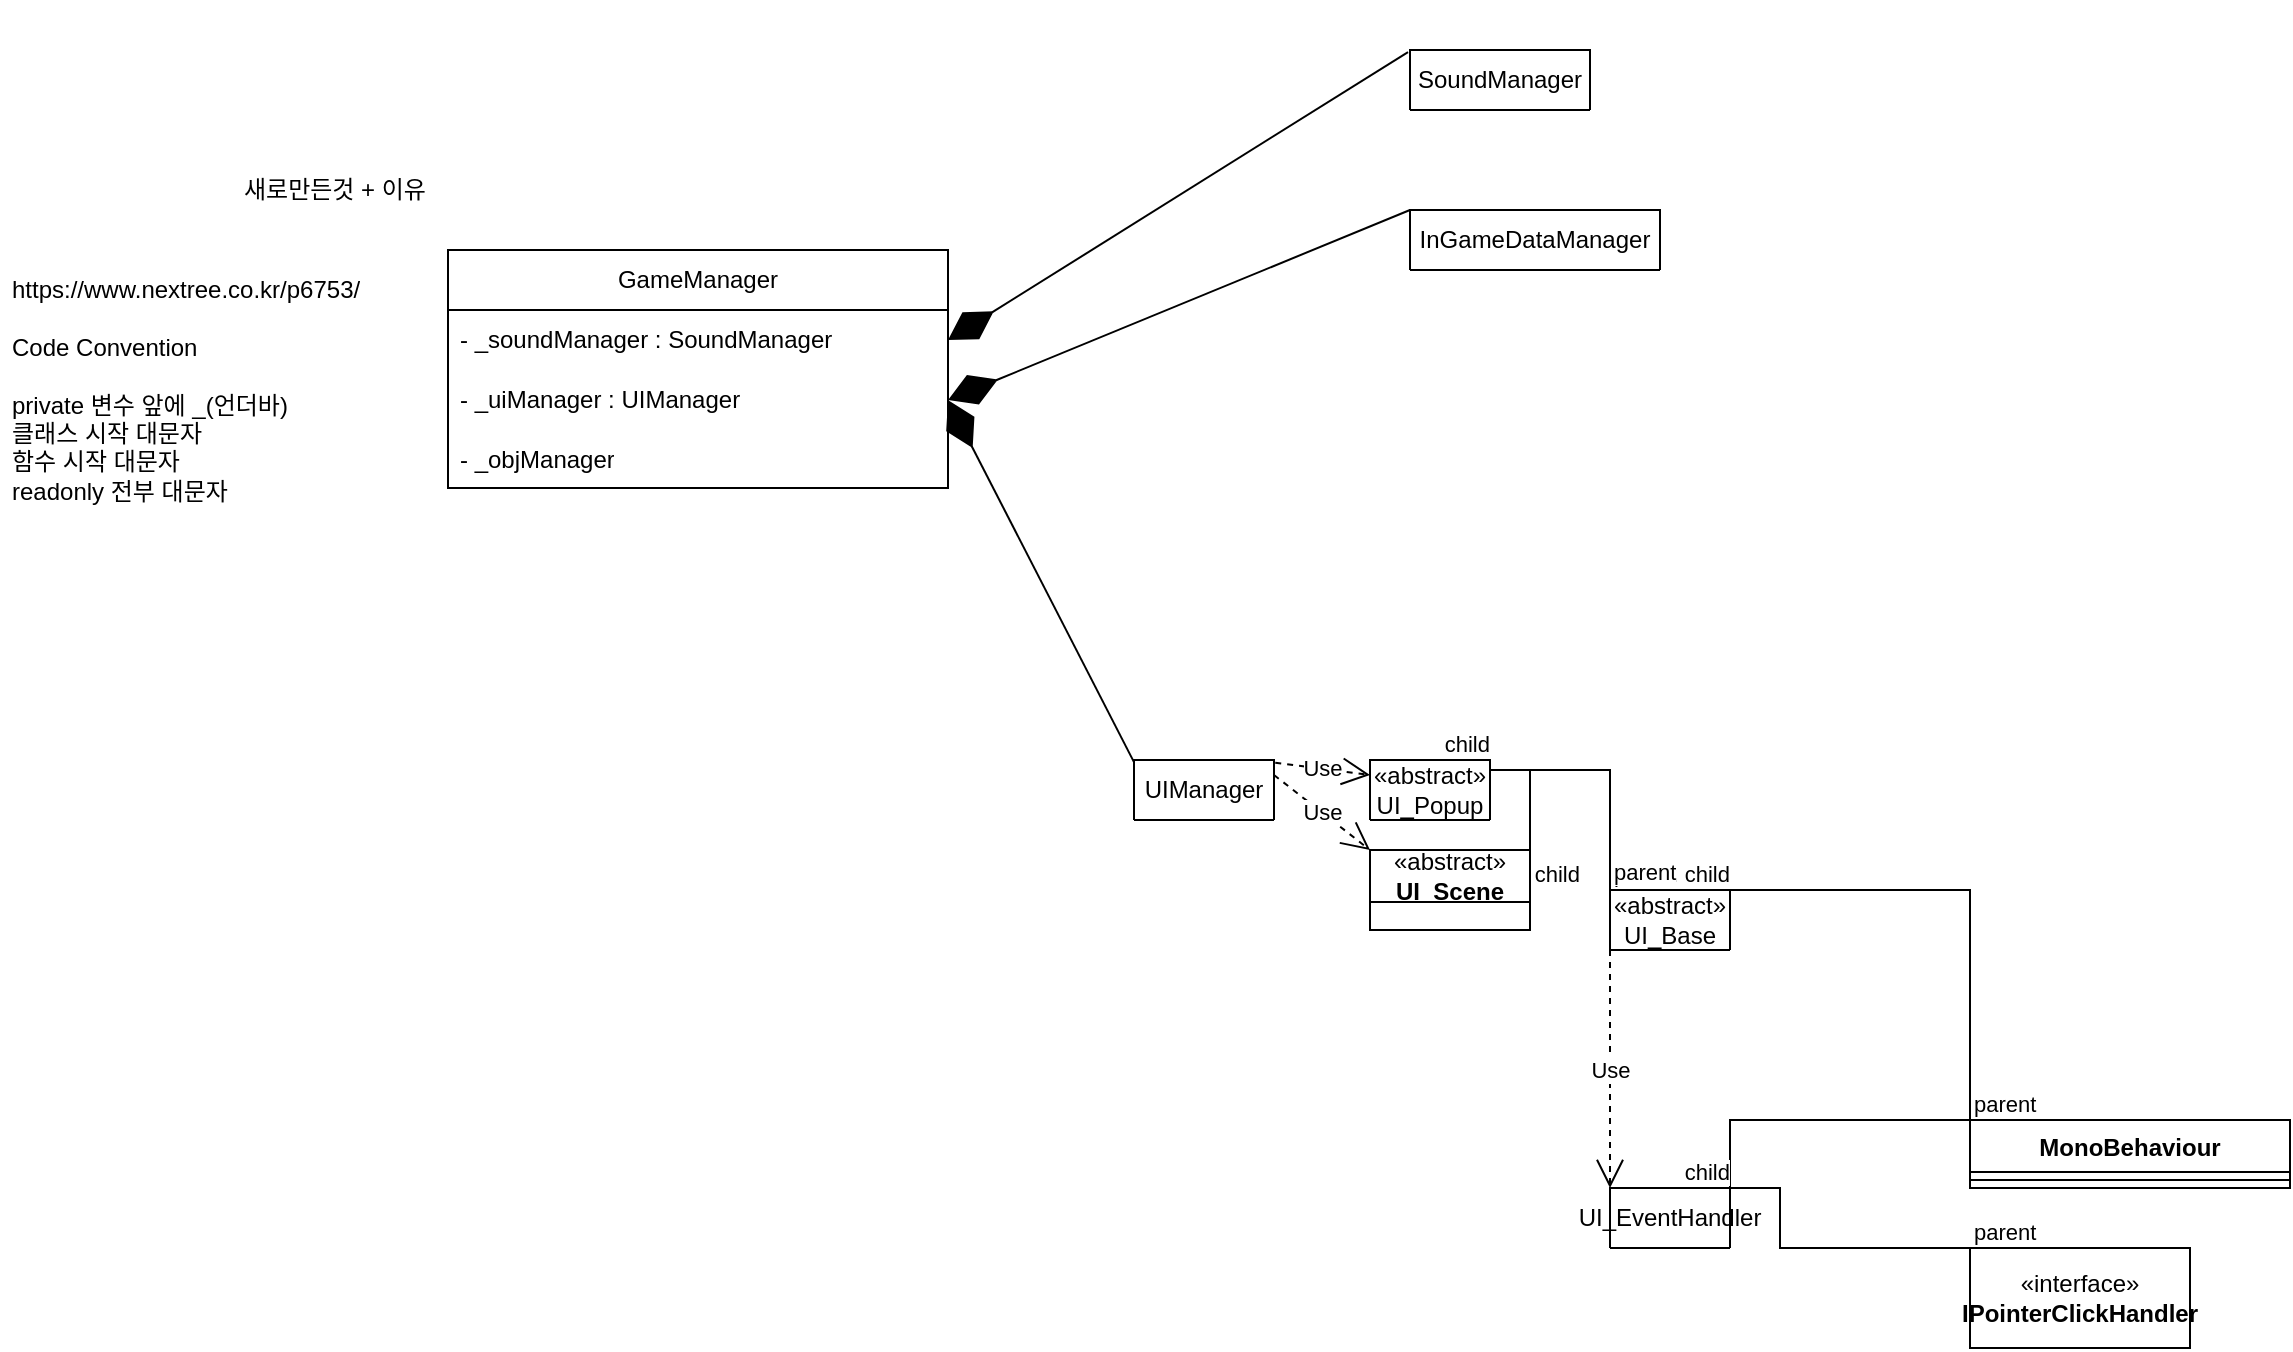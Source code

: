 <mxfile version="21.2.3" type="github">
  <diagram id="C5RBs43oDa-KdzZeNtuy" name="Page-1">
    <mxGraphModel dx="1674" dy="3094" grid="1" gridSize="10" guides="1" tooltips="1" connect="1" arrows="1" fold="1" page="1" pageScale="1" pageWidth="827" pageHeight="1169" math="0" shadow="0">
      <root>
        <mxCell id="WIyWlLk6GJQsqaUBKTNV-0" />
        <mxCell id="WIyWlLk6GJQsqaUBKTNV-1" parent="WIyWlLk6GJQsqaUBKTNV-0" />
        <mxCell id="FvZd1J4cDIK0EpSucuUi-3" value="GameManager" style="swimlane;fontStyle=0;childLayout=stackLayout;horizontal=1;startSize=30;horizontalStack=0;resizeParent=1;resizeParentMax=0;resizeLast=0;collapsible=1;marginBottom=0;whiteSpace=wrap;html=1;fontSize=12;" vertex="1" parent="WIyWlLk6GJQsqaUBKTNV-1">
          <mxGeometry x="414" y="-1910" width="250" height="119" as="geometry">
            <mxRectangle x="535" y="-1755" width="90" height="30" as="alternateBounds" />
          </mxGeometry>
        </mxCell>
        <mxCell id="FvZd1J4cDIK0EpSucuUi-4" value="- _soundManager :&amp;nbsp;SoundManager" style="text;strokeColor=none;fillColor=none;align=left;verticalAlign=middle;spacingLeft=4;spacingRight=4;overflow=hidden;points=[[0,0.5],[1,0.5]];portConstraint=eastwest;rotatable=0;whiteSpace=wrap;html=1;" vertex="1" parent="FvZd1J4cDIK0EpSucuUi-3">
          <mxGeometry y="30" width="250" height="30" as="geometry" />
        </mxCell>
        <mxCell id="FvZd1J4cDIK0EpSucuUi-9" value="- _uiManager :&amp;nbsp;UIManager" style="text;strokeColor=none;fillColor=none;align=left;verticalAlign=middle;spacingLeft=4;spacingRight=4;overflow=hidden;points=[[0,0.5],[1,0.5]];portConstraint=eastwest;rotatable=0;whiteSpace=wrap;html=1;" vertex="1" parent="FvZd1J4cDIK0EpSucuUi-3">
          <mxGeometry y="60" width="250" height="30" as="geometry" />
        </mxCell>
        <mxCell id="FvZd1J4cDIK0EpSucuUi-10" value="- _objManager" style="text;strokeColor=none;fillColor=none;align=left;verticalAlign=middle;spacingLeft=4;spacingRight=4;overflow=hidden;points=[[0,0.5],[1,0.5]];portConstraint=eastwest;rotatable=0;whiteSpace=wrap;html=1;" vertex="1" parent="FvZd1J4cDIK0EpSucuUi-3">
          <mxGeometry y="90" width="250" height="29" as="geometry" />
        </mxCell>
        <mxCell id="FvZd1J4cDIK0EpSucuUi-11" value="SoundManager" style="swimlane;fontStyle=0;childLayout=stackLayout;horizontal=1;startSize=30;horizontalStack=0;resizeParent=1;resizeParentMax=0;resizeLast=0;collapsible=1;marginBottom=0;whiteSpace=wrap;html=1;fontSize=12;" vertex="1" collapsed="1" parent="WIyWlLk6GJQsqaUBKTNV-1">
          <mxGeometry x="895" y="-2010" width="90" height="30" as="geometry">
            <mxRectangle x="-145" y="-1885" width="330" height="250" as="alternateBounds" />
          </mxGeometry>
        </mxCell>
        <mxCell id="FvZd1J4cDIK0EpSucuUi-12" value="- AudioSource[] _audioSources&amp;nbsp;" style="text;strokeColor=none;fillColor=none;align=left;verticalAlign=middle;spacingLeft=4;spacingRight=4;overflow=hidden;points=[[0,0.5],[1,0.5]];portConstraint=eastwest;rotatable=0;whiteSpace=wrap;html=1;" vertex="1" parent="FvZd1J4cDIK0EpSucuUi-11">
          <mxGeometry y="30" width="330" height="30" as="geometry" />
        </mxCell>
        <mxCell id="FvZd1J4cDIK0EpSucuUi-13" value="- Dictionary&amp;lt;string, AudioClip&amp;gt; _audioClips&amp;nbsp;" style="text;strokeColor=none;fillColor=none;align=left;verticalAlign=middle;spacingLeft=4;spacingRight=4;overflow=hidden;points=[[0,0.5],[1,0.5]];portConstraint=eastwest;rotatable=0;whiteSpace=wrap;html=1;" vertex="1" parent="FvZd1J4cDIK0EpSucuUi-11">
          <mxGeometry y="60" width="330" height="30" as="geometry" />
        </mxCell>
        <mxCell id="FvZd1J4cDIK0EpSucuUi-14" value="+ Init() : void" style="text;strokeColor=none;fillColor=none;align=left;verticalAlign=middle;spacingLeft=4;spacingRight=4;overflow=hidden;points=[[0,0.5],[1,0.5]];portConstraint=eastwest;rotatable=0;whiteSpace=wrap;html=1;" vertex="1" parent="FvZd1J4cDIK0EpSucuUi-11">
          <mxGeometry y="90" width="330" height="40" as="geometry" />
        </mxCell>
        <mxCell id="FvZd1J4cDIK0EpSucuUi-15" value="" style="endArrow=none;html=1;rounded=0;exitX=0.009;exitY=-0.01;exitDx=0;exitDy=0;exitPerimeter=0;entryX=0.991;entryY=0.015;entryDx=0;entryDy=0;entryPerimeter=0;" edge="1" parent="FvZd1J4cDIK0EpSucuUi-11" source="FvZd1J4cDIK0EpSucuUi-14" target="FvZd1J4cDIK0EpSucuUi-14">
          <mxGeometry width="50" height="50" relative="1" as="geometry">
            <mxPoint x="110" y="60" as="sourcePoint" />
            <mxPoint x="226" y="120" as="targetPoint" />
            <Array as="points" />
          </mxGeometry>
        </mxCell>
        <mxCell id="FvZd1J4cDIK0EpSucuUi-16" value="+ Play(string, Define.Sound , float) :void&amp;nbsp;" style="text;strokeColor=none;fillColor=none;align=left;verticalAlign=middle;spacingLeft=4;spacingRight=4;overflow=hidden;points=[[0,0.5],[1,0.5]];portConstraint=eastwest;rotatable=0;whiteSpace=wrap;html=1;" vertex="1" parent="FvZd1J4cDIK0EpSucuUi-11">
          <mxGeometry y="130" width="330" height="40" as="geometry" />
        </mxCell>
        <mxCell id="FvZd1J4cDIK0EpSucuUi-17" value="+ Play(AudioClip, Define.Sound type, float) : void&amp;nbsp;" style="text;strokeColor=none;fillColor=none;align=left;verticalAlign=middle;spacingLeft=4;spacingRight=4;overflow=hidden;points=[[0,0.5],[1,0.5]];portConstraint=eastwest;rotatable=0;whiteSpace=wrap;html=1;" vertex="1" parent="FvZd1J4cDIK0EpSucuUi-11">
          <mxGeometry y="170" width="330" height="40" as="geometry" />
        </mxCell>
        <mxCell id="FvZd1J4cDIK0EpSucuUi-18" value="- GetOrAddAudioClip(string, Define.Sound) : AudioClip&amp;nbsp;" style="text;strokeColor=none;fillColor=none;align=left;verticalAlign=middle;spacingLeft=4;spacingRight=4;overflow=hidden;points=[[0,0.5],[1,0.5]];portConstraint=eastwest;rotatable=0;whiteSpace=wrap;html=1;" vertex="1" parent="FvZd1J4cDIK0EpSucuUi-11">
          <mxGeometry y="210" width="330" height="40" as="geometry" />
        </mxCell>
        <mxCell id="FvZd1J4cDIK0EpSucuUi-19" value="InGameDataManager" style="swimlane;fontStyle=0;childLayout=stackLayout;horizontal=1;startSize=30;horizontalStack=0;resizeParent=1;resizeParentMax=0;resizeLast=0;collapsible=1;marginBottom=0;whiteSpace=wrap;html=1;fontSize=12;" vertex="1" collapsed="1" parent="WIyWlLk6GJQsqaUBKTNV-1">
          <mxGeometry x="895" y="-1930" width="125" height="30" as="geometry">
            <mxRectangle x="-145" y="-1915" width="370" height="350" as="alternateBounds" />
          </mxGeometry>
        </mxCell>
        <mxCell id="FvZd1J4cDIK0EpSucuUi-20" value="&lt;div&gt;- _money : int&lt;/div&gt;" style="text;strokeColor=none;fillColor=none;align=left;verticalAlign=middle;spacingLeft=4;spacingRight=4;overflow=hidden;points=[[0,0.5],[1,0.5]];portConstraint=eastwest;rotatable=0;whiteSpace=wrap;html=1;" vertex="1" parent="FvZd1J4cDIK0EpSucuUi-19">
          <mxGeometry y="30" width="370" height="20" as="geometry" />
        </mxCell>
        <mxCell id="FvZd1J4cDIK0EpSucuUi-21" value="&lt;div&gt;- _score : int&lt;/div&gt;" style="text;strokeColor=none;fillColor=none;align=left;verticalAlign=middle;spacingLeft=4;spacingRight=4;overflow=hidden;points=[[0,0.5],[1,0.5]];portConstraint=eastwest;rotatable=0;whiteSpace=wrap;html=1;" vertex="1" parent="FvZd1J4cDIK0EpSucuUi-19">
          <mxGeometry y="50" width="370" height="20" as="geometry" />
        </mxCell>
        <mxCell id="FvZd1J4cDIK0EpSucuUi-22" value="&lt;div&gt;- _itemDatas : ItemDataHandler&lt;/div&gt;" style="text;strokeColor=none;fillColor=none;align=left;verticalAlign=middle;spacingLeft=4;spacingRight=4;overflow=hidden;points=[[0,0.5],[1,0.5]];portConstraint=eastwest;rotatable=0;whiteSpace=wrap;html=1;" vertex="1" parent="FvZd1J4cDIK0EpSucuUi-19">
          <mxGeometry y="70" width="370" height="20" as="geometry" />
        </mxCell>
        <mxCell id="FvZd1J4cDIK0EpSucuUi-23" value="&lt;div&gt;- _myInventory : List&amp;lt;ItemData&amp;gt;&lt;/div&gt;" style="text;strokeColor=none;fillColor=none;align=left;verticalAlign=middle;spacingLeft=4;spacingRight=4;overflow=hidden;points=[[0,0.5],[1,0.5]];portConstraint=eastwest;rotatable=0;whiteSpace=wrap;html=1;" vertex="1" parent="FvZd1J4cDIK0EpSucuUi-19">
          <mxGeometry y="90" width="370" height="20" as="geometry" />
        </mxCell>
        <mxCell id="FvZd1J4cDIK0EpSucuUi-24" value="&lt;div&gt;+ Cooldown : CooldownController&lt;/div&gt;" style="text;strokeColor=none;fillColor=none;align=left;verticalAlign=middle;spacingLeft=4;spacingRight=4;overflow=hidden;points=[[0,0.5],[1,0.5]];portConstraint=eastwest;rotatable=0;whiteSpace=wrap;html=1;" vertex="1" parent="FvZd1J4cDIK0EpSucuUi-19">
          <mxGeometry y="110" width="370" height="20" as="geometry" />
        </mxCell>
        <mxCell id="FvZd1J4cDIK0EpSucuUi-25" value="&lt;div&gt;+ PlayerStats : PlayerStatHandler&lt;/div&gt;" style="text;strokeColor=none;fillColor=none;align=left;verticalAlign=middle;spacingLeft=4;spacingRight=4;overflow=hidden;points=[[0,0.5],[1,0.5]];portConstraint=eastwest;rotatable=0;whiteSpace=wrap;html=1;" vertex="1" parent="FvZd1J4cDIK0EpSucuUi-19">
          <mxGeometry y="130" width="370" height="20" as="geometry" />
        </mxCell>
        <mxCell id="FvZd1J4cDIK0EpSucuUi-26" value="- _playerControllers : List&amp;lt;PlayerController&amp;gt;" style="text;strokeColor=none;fillColor=none;align=left;verticalAlign=middle;spacingLeft=4;spacingRight=4;overflow=hidden;points=[[0,0.5],[1,0.5]];portConstraint=eastwest;rotatable=0;whiteSpace=wrap;html=1;" vertex="1" parent="FvZd1J4cDIK0EpSucuUi-19">
          <mxGeometry y="150" width="370" height="20" as="geometry" />
        </mxCell>
        <mxCell id="FvZd1J4cDIK0EpSucuUi-27" value="&lt;div&gt;+ MyPlayer : PlayerController&lt;/div&gt;" style="text;strokeColor=none;fillColor=none;align=left;verticalAlign=middle;spacingLeft=4;spacingRight=4;overflow=hidden;points=[[0,0.5],[1,0.5]];portConstraint=eastwest;rotatable=0;whiteSpace=wrap;html=1;" vertex="1" parent="FvZd1J4cDIK0EpSucuUi-19">
          <mxGeometry y="170" width="370" height="20" as="geometry" />
        </mxCell>
        <mxCell id="FvZd1J4cDIK0EpSucuUi-28" value="&lt;div&gt;+ Buff : BuffControlller&lt;/div&gt;" style="text;strokeColor=none;fillColor=none;align=left;verticalAlign=middle;spacingLeft=4;spacingRight=4;overflow=hidden;points=[[0,0.5],[1,0.5]];portConstraint=eastwest;rotatable=0;whiteSpace=wrap;html=1;" vertex="1" parent="FvZd1J4cDIK0EpSucuUi-19">
          <mxGeometry y="190" width="370" height="20" as="geometry" />
        </mxCell>
        <mxCell id="FvZd1J4cDIK0EpSucuUi-29" value="&lt;div&gt;+ MonsterStats : MonsterStatHandler&lt;/div&gt;" style="text;strokeColor=none;fillColor=none;align=left;verticalAlign=middle;spacingLeft=4;spacingRight=4;overflow=hidden;points=[[0,0.5],[1,0.5]];portConstraint=eastwest;rotatable=0;whiteSpace=wrap;html=1;" vertex="1" parent="FvZd1J4cDIK0EpSucuUi-19">
          <mxGeometry y="210" width="370" height="20" as="geometry" />
        </mxCell>
        <mxCell id="FvZd1J4cDIK0EpSucuUi-30" value="&lt;div&gt;+ MonsterSpawn : MonsterSpawn&lt;/div&gt;" style="text;strokeColor=none;fillColor=none;align=left;verticalAlign=middle;spacingLeft=4;spacingRight=4;overflow=hidden;points=[[0,0.5],[1,0.5]];portConstraint=eastwest;rotatable=0;whiteSpace=wrap;html=1;" vertex="1" parent="FvZd1J4cDIK0EpSucuUi-19">
          <mxGeometry y="230" width="370" height="20" as="geometry" />
        </mxCell>
        <mxCell id="FvZd1J4cDIK0EpSucuUi-31" value="&lt;div&gt;+ Tower : TowerController&lt;/div&gt;" style="text;strokeColor=none;fillColor=none;align=left;verticalAlign=middle;spacingLeft=4;spacingRight=4;overflow=hidden;points=[[0,0.5],[1,0.5]];portConstraint=eastwest;rotatable=0;whiteSpace=wrap;html=1;" vertex="1" parent="FvZd1J4cDIK0EpSucuUi-19">
          <mxGeometry y="250" width="370" height="20" as="geometry" />
        </mxCell>
        <mxCell id="FvZd1J4cDIK0EpSucuUi-32" value="&lt;div&gt;- _state : Define.State&lt;/div&gt;" style="text;strokeColor=none;fillColor=none;align=left;verticalAlign=middle;spacingLeft=4;spacingRight=4;overflow=hidden;points=[[0,0.5],[1,0.5]];portConstraint=eastwest;rotatable=0;whiteSpace=wrap;html=1;" vertex="1" parent="FvZd1J4cDIK0EpSucuUi-19">
          <mxGeometry y="270" width="370" height="20" as="geometry" />
        </mxCell>
        <mxCell id="FvZd1J4cDIK0EpSucuUi-33" value="&lt;div&gt;+ init : void&lt;/div&gt;" style="text;strokeColor=none;fillColor=none;align=left;verticalAlign=middle;spacingLeft=4;spacingRight=4;overflow=hidden;points=[[0,0.5],[1,0.5]];portConstraint=eastwest;rotatable=0;whiteSpace=wrap;html=1;" vertex="1" parent="FvZd1J4cDIK0EpSucuUi-19">
          <mxGeometry y="290" width="370" height="20" as="geometry" />
        </mxCell>
        <mxCell id="FvZd1J4cDIK0EpSucuUi-34" value="" style="endArrow=none;html=1;rounded=0;exitX=-0.003;exitY=0;exitDx=0;exitDy=0;exitPerimeter=0;entryX=1.003;entryY=0;entryDx=0;entryDy=0;entryPerimeter=0;" edge="1" parent="FvZd1J4cDIK0EpSucuUi-19" source="FvZd1J4cDIK0EpSucuUi-33" target="FvZd1J4cDIK0EpSucuUi-33">
          <mxGeometry width="50" height="50" relative="1" as="geometry">
            <mxPoint x="-8.527e-14" y="230" as="sourcePoint" />
            <mxPoint x="363.34" y="231" as="targetPoint" />
            <Array as="points" />
          </mxGeometry>
        </mxCell>
        <mxCell id="FvZd1J4cDIK0EpSucuUi-35" value="Text" style="edgeLabel;html=1;align=center;verticalAlign=middle;resizable=0;points=[];fontSize=11;fontFamily=Helvetica;fontColor=default;" vertex="1" connectable="0" parent="FvZd1J4cDIK0EpSucuUi-34">
          <mxGeometry x="-0.72" y="-5" relative="1" as="geometry">
            <mxPoint as="offset" />
          </mxGeometry>
        </mxCell>
        <mxCell id="FvZd1J4cDIK0EpSucuUi-36" value="&lt;div&gt;+ GameStart : void&lt;/div&gt;" style="text;strokeColor=none;fillColor=none;align=left;verticalAlign=middle;spacingLeft=4;spacingRight=4;overflow=hidden;points=[[0,0.5],[1,0.5]];portConstraint=eastwest;rotatable=0;whiteSpace=wrap;html=1;" vertex="1" parent="FvZd1J4cDIK0EpSucuUi-19">
          <mxGeometry y="310" width="370" height="20" as="geometry" />
        </mxCell>
        <mxCell id="FvZd1J4cDIK0EpSucuUi-37" value="&lt;div&gt;+ Clear : void&lt;/div&gt;" style="text;strokeColor=none;fillColor=none;align=left;verticalAlign=middle;spacingLeft=4;spacingRight=4;overflow=hidden;points=[[0,0.5],[1,0.5]];portConstraint=eastwest;rotatable=0;whiteSpace=wrap;html=1;" vertex="1" parent="FvZd1J4cDIK0EpSucuUi-19">
          <mxGeometry y="330" width="370" height="20" as="geometry" />
        </mxCell>
        <mxCell id="FvZd1J4cDIK0EpSucuUi-38" value="UIManager" style="swimlane;fontStyle=0;childLayout=stackLayout;horizontal=1;startSize=30;horizontalStack=0;resizeParent=1;resizeParentMax=0;resizeLast=0;collapsible=1;marginBottom=0;whiteSpace=wrap;html=1;fontSize=12;" vertex="1" collapsed="1" parent="WIyWlLk6GJQsqaUBKTNV-1">
          <mxGeometry x="757" y="-1655" width="70" height="30" as="geometry">
            <mxRectangle x="310" y="-2268" width="530" height="490" as="alternateBounds" />
          </mxGeometry>
        </mxCell>
        <mxCell id="FvZd1J4cDIK0EpSucuUi-39" value="&lt;div&gt;&lt;/div&gt;- popupStack : Stack&amp;lt;UI_Popup&amp;gt;" style="text;strokeColor=none;fillColor=none;align=left;verticalAlign=middle;spacingLeft=4;spacingRight=4;overflow=hidden;points=[[0,0.5],[1,0.5]];portConstraint=eastwest;rotatable=0;whiteSpace=wrap;html=1;" vertex="1" parent="FvZd1J4cDIK0EpSucuUi-38">
          <mxGeometry y="30" width="530" height="30" as="geometry" />
        </mxCell>
        <mxCell id="FvZd1J4cDIK0EpSucuUi-40" value="-&amp;nbsp;_sceneUI : UI_Scene" style="text;strokeColor=none;fillColor=none;align=left;verticalAlign=middle;spacingLeft=4;spacingRight=4;overflow=hidden;points=[[0,0.5],[1,0.5]];portConstraint=eastwest;rotatable=0;whiteSpace=wrap;html=1;" vertex="1" parent="FvZd1J4cDIK0EpSucuUi-38">
          <mxGeometry y="60" width="530" height="30" as="geometry" />
        </mxCell>
        <mxCell id="FvZd1J4cDIK0EpSucuUi-41" value="" style="endArrow=none;html=1;rounded=0;exitX=0.009;exitY=-0.01;exitDx=0;exitDy=0;exitPerimeter=0;entryX=0.991;entryY=0.015;entryDx=0;entryDy=0;entryPerimeter=0;" edge="1" parent="FvZd1J4cDIK0EpSucuUi-38" source="FvZd1J4cDIK0EpSucuUi-42" target="FvZd1J4cDIK0EpSucuUi-42">
          <mxGeometry width="50" height="50" relative="1" as="geometry">
            <mxPoint x="110" y="60" as="sourcePoint" />
            <mxPoint x="226" y="120" as="targetPoint" />
            <Array as="points" />
          </mxGeometry>
        </mxCell>
        <mxCell id="FvZd1J4cDIK0EpSucuUi-42" value="+ Root() : GameObject&amp;nbsp;" style="text;strokeColor=none;fillColor=none;align=left;verticalAlign=middle;spacingLeft=4;spacingRight=4;overflow=hidden;points=[[0,0.5],[1,0.5]];portConstraint=eastwest;rotatable=0;whiteSpace=wrap;html=1;" vertex="1" parent="FvZd1J4cDIK0EpSucuUi-38">
          <mxGeometry y="90" width="530" height="40" as="geometry" />
        </mxCell>
        <mxCell id="FvZd1J4cDIK0EpSucuUi-43" value="+ SetCanvas(GameObject, bool) : void&amp;nbsp;" style="text;strokeColor=none;fillColor=none;align=left;verticalAlign=middle;spacingLeft=4;spacingRight=4;overflow=hidden;points=[[0,0.5],[1,0.5]];portConstraint=eastwest;rotatable=0;whiteSpace=wrap;html=1;" vertex="1" parent="FvZd1J4cDIK0EpSucuUi-38">
          <mxGeometry y="130" width="530" height="40" as="geometry" />
        </mxCell>
        <mxCell id="FvZd1J4cDIK0EpSucuUi-44" value="&lt;div&gt;+ MakeWorldSpaceUI&amp;lt;T&amp;gt;(Transform, string) : T&lt;/div&gt;&lt;div&gt; &lt;/div&gt;" style="text;strokeColor=none;fillColor=none;align=left;verticalAlign=middle;spacingLeft=4;spacingRight=4;overflow=hidden;points=[[0,0.5],[1,0.5]];portConstraint=eastwest;rotatable=0;whiteSpace=wrap;html=1;" vertex="1" parent="FvZd1J4cDIK0EpSucuUi-38">
          <mxGeometry y="170" width="530" height="40" as="geometry" />
        </mxCell>
        <mxCell id="FvZd1J4cDIK0EpSucuUi-45" value="&lt;div&gt;+ MakeSubItem&amp;lt;T&amp;gt;(Transform, string name) : T&lt;/div&gt;&lt;div&gt; &lt;/div&gt;" style="text;strokeColor=none;fillColor=none;align=left;verticalAlign=middle;spacingLeft=4;spacingRight=4;overflow=hidden;points=[[0,0.5],[1,0.5]];portConstraint=eastwest;rotatable=0;whiteSpace=wrap;html=1;" vertex="1" parent="FvZd1J4cDIK0EpSucuUi-38">
          <mxGeometry y="210" width="530" height="40" as="geometry" />
        </mxCell>
        <mxCell id="FvZd1J4cDIK0EpSucuUi-46" value="&lt;div&gt;+ ShowSceneUI&amp;lt;T&amp;gt;(string) : T&lt;/div&gt;&lt;div&gt; &lt;/div&gt;" style="text;strokeColor=none;fillColor=none;align=left;verticalAlign=middle;spacingLeft=4;spacingRight=4;overflow=hidden;points=[[0,0.5],[1,0.5]];portConstraint=eastwest;rotatable=0;whiteSpace=wrap;html=1;" vertex="1" parent="FvZd1J4cDIK0EpSucuUi-38">
          <mxGeometry y="250" width="530" height="40" as="geometry" />
        </mxCell>
        <mxCell id="FvZd1J4cDIK0EpSucuUi-47" value="&lt;div&gt;+ ShowPopupUI&amp;lt;T&amp;gt;(string) :T&lt;/div&gt;&lt;div&gt; &lt;/div&gt;" style="text;strokeColor=none;fillColor=none;align=left;verticalAlign=middle;spacingLeft=4;spacingRight=4;overflow=hidden;points=[[0,0.5],[1,0.5]];portConstraint=eastwest;rotatable=0;whiteSpace=wrap;html=1;" vertex="1" parent="FvZd1J4cDIK0EpSucuUi-38">
          <mxGeometry y="290" width="530" height="40" as="geometry" />
        </mxCell>
        <mxCell id="FvZd1J4cDIK0EpSucuUi-48" value="&lt;div&gt;+ ClosePopupUI(UI_Popup) : void&lt;/div&gt;&lt;div&gt; &lt;/div&gt;" style="text;strokeColor=none;fillColor=none;align=left;verticalAlign=middle;spacingLeft=4;spacingRight=4;overflow=hidden;points=[[0,0.5],[1,0.5]];portConstraint=eastwest;rotatable=0;whiteSpace=wrap;html=1;" vertex="1" parent="FvZd1J4cDIK0EpSucuUi-38">
          <mxGeometry y="330" width="530" height="40" as="geometry" />
        </mxCell>
        <mxCell id="FvZd1J4cDIK0EpSucuUi-49" value="&lt;div&gt;+ ClosePopupUI() : void&lt;/div&gt;&lt;div&gt; &lt;/div&gt;" style="text;strokeColor=none;fillColor=none;align=left;verticalAlign=middle;spacingLeft=4;spacingRight=4;overflow=hidden;points=[[0,0.5],[1,0.5]];portConstraint=eastwest;rotatable=0;whiteSpace=wrap;html=1;" vertex="1" parent="FvZd1J4cDIK0EpSucuUi-38">
          <mxGeometry y="370" width="530" height="40" as="geometry" />
        </mxCell>
        <mxCell id="FvZd1J4cDIK0EpSucuUi-50" value="&lt;div&gt;+ CloseAllPopupUI() : void&lt;/div&gt;&lt;div&gt; &lt;/div&gt;" style="text;strokeColor=none;fillColor=none;align=left;verticalAlign=middle;spacingLeft=4;spacingRight=4;overflow=hidden;points=[[0,0.5],[1,0.5]];portConstraint=eastwest;rotatable=0;whiteSpace=wrap;html=1;" vertex="1" parent="FvZd1J4cDIK0EpSucuUi-38">
          <mxGeometry y="410" width="530" height="40" as="geometry" />
        </mxCell>
        <mxCell id="FvZd1J4cDIK0EpSucuUi-51" value="&lt;div&gt;+ Clear() :void&lt;/div&gt;&lt;div&gt; &lt;/div&gt;" style="text;strokeColor=none;fillColor=none;align=left;verticalAlign=middle;spacingLeft=4;spacingRight=4;overflow=hidden;points=[[0,0.5],[1,0.5]];portConstraint=eastwest;rotatable=0;whiteSpace=wrap;html=1;" vertex="1" parent="FvZd1J4cDIK0EpSucuUi-38">
          <mxGeometry y="450" width="530" height="40" as="geometry" />
        </mxCell>
        <mxCell id="FvZd1J4cDIK0EpSucuUi-60" value="https://www.nextree.co.kr/p6753/&lt;br&gt;&lt;br&gt;Code Convention&amp;nbsp;&lt;br&gt;&lt;br&gt;private 변수 앞에 _(언더바)&lt;br&gt;클래스 시작 대문자&lt;br&gt;함수 시작 대문자&lt;br&gt;readonly 전부 대문자&amp;nbsp;&lt;br&gt;" style="text;strokeColor=none;fillColor=none;align=left;verticalAlign=middle;spacingLeft=4;spacingRight=4;overflow=hidden;points=[[0,0.5],[1,0.5]];portConstraint=eastwest;rotatable=0;whiteSpace=wrap;html=1;" vertex="1" parent="WIyWlLk6GJQsqaUBKTNV-1">
          <mxGeometry x="190" y="-1900" width="200" height="120" as="geometry" />
        </mxCell>
        <mxCell id="FvZd1J4cDIK0EpSucuUi-61" value="" style="endArrow=diamondThin;endFill=1;endSize=24;html=1;rounded=0;entryX=1;entryY=0.5;entryDx=0;entryDy=0;exitX=-0.011;exitY=0.034;exitDx=0;exitDy=0;exitPerimeter=0;" edge="1" parent="WIyWlLk6GJQsqaUBKTNV-1" source="FvZd1J4cDIK0EpSucuUi-11" target="FvZd1J4cDIK0EpSucuUi-4">
          <mxGeometry width="160" relative="1" as="geometry">
            <mxPoint x="1035" y="-1515" as="sourcePoint" />
            <mxPoint x="1195" y="-1515" as="targetPoint" />
          </mxGeometry>
        </mxCell>
        <mxCell id="FvZd1J4cDIK0EpSucuUi-62" value="" style="endArrow=diamondThin;endFill=1;endSize=24;html=1;rounded=0;entryX=1;entryY=0.5;entryDx=0;entryDy=0;exitX=0;exitY=0;exitDx=0;exitDy=0;" edge="1" parent="WIyWlLk6GJQsqaUBKTNV-1" source="FvZd1J4cDIK0EpSucuUi-19">
          <mxGeometry width="160" relative="1" as="geometry">
            <mxPoint x="1081" y="-1706" as="sourcePoint" />
            <mxPoint x="664" y="-1835" as="targetPoint" />
          </mxGeometry>
        </mxCell>
        <mxCell id="FvZd1J4cDIK0EpSucuUi-63" value="" style="endArrow=diamondThin;endFill=1;endSize=24;html=1;rounded=0;entryX=1;entryY=0.5;entryDx=0;entryDy=0;exitX=-0.001;exitY=0.031;exitDx=0;exitDy=0;exitPerimeter=0;" edge="1" parent="WIyWlLk6GJQsqaUBKTNV-1" source="FvZd1J4cDIK0EpSucuUi-38" target="FvZd1J4cDIK0EpSucuUi-9">
          <mxGeometry width="160" relative="1" as="geometry">
            <mxPoint x="1065" y="-1385" as="sourcePoint" />
            <mxPoint x="965" y="-1530" as="targetPoint" />
          </mxGeometry>
        </mxCell>
        <mxCell id="FvZd1J4cDIK0EpSucuUi-64" value="«abstract»&lt;br&gt;UI_Popup" style="swimlane;fontStyle=0;childLayout=stackLayout;horizontal=1;startSize=30;horizontalStack=0;resizeParent=1;resizeParentMax=0;resizeLast=0;collapsible=1;marginBottom=0;whiteSpace=wrap;html=1;fontSize=12;" vertex="1" collapsed="1" parent="WIyWlLk6GJQsqaUBKTNV-1">
          <mxGeometry x="875" y="-1655" width="60" height="30" as="geometry">
            <mxRectangle x="930" y="-2150" width="530" height="490" as="alternateBounds" />
          </mxGeometry>
        </mxCell>
        <mxCell id="FvZd1J4cDIK0EpSucuUi-65" value="&lt;div&gt;&lt;/div&gt;- popupStack : Stack&amp;lt;UI_Popup&amp;gt;" style="text;strokeColor=none;fillColor=none;align=left;verticalAlign=middle;spacingLeft=4;spacingRight=4;overflow=hidden;points=[[0,0.5],[1,0.5]];portConstraint=eastwest;rotatable=0;whiteSpace=wrap;html=1;" vertex="1" parent="FvZd1J4cDIK0EpSucuUi-64">
          <mxGeometry y="30" width="530" height="30" as="geometry" />
        </mxCell>
        <mxCell id="FvZd1J4cDIK0EpSucuUi-66" value="-&amp;nbsp;_sceneUI : UI_Scene" style="text;strokeColor=none;fillColor=none;align=left;verticalAlign=middle;spacingLeft=4;spacingRight=4;overflow=hidden;points=[[0,0.5],[1,0.5]];portConstraint=eastwest;rotatable=0;whiteSpace=wrap;html=1;" vertex="1" parent="FvZd1J4cDIK0EpSucuUi-64">
          <mxGeometry y="60" width="530" height="30" as="geometry" />
        </mxCell>
        <mxCell id="FvZd1J4cDIK0EpSucuUi-67" value="" style="endArrow=none;html=1;rounded=0;exitX=0.009;exitY=-0.01;exitDx=0;exitDy=0;exitPerimeter=0;entryX=0.991;entryY=0.015;entryDx=0;entryDy=0;entryPerimeter=0;" edge="1" parent="FvZd1J4cDIK0EpSucuUi-64" source="FvZd1J4cDIK0EpSucuUi-68" target="FvZd1J4cDIK0EpSucuUi-68">
          <mxGeometry width="50" height="50" relative="1" as="geometry">
            <mxPoint x="110" y="60" as="sourcePoint" />
            <mxPoint x="226" y="120" as="targetPoint" />
            <Array as="points" />
          </mxGeometry>
        </mxCell>
        <mxCell id="FvZd1J4cDIK0EpSucuUi-68" value="+ Root() : GameObject&amp;nbsp;" style="text;strokeColor=none;fillColor=none;align=left;verticalAlign=middle;spacingLeft=4;spacingRight=4;overflow=hidden;points=[[0,0.5],[1,0.5]];portConstraint=eastwest;rotatable=0;whiteSpace=wrap;html=1;" vertex="1" parent="FvZd1J4cDIK0EpSucuUi-64">
          <mxGeometry y="90" width="530" height="40" as="geometry" />
        </mxCell>
        <mxCell id="FvZd1J4cDIK0EpSucuUi-69" value="+ SetCanvas(GameObject, bool) : void&amp;nbsp;" style="text;strokeColor=none;fillColor=none;align=left;verticalAlign=middle;spacingLeft=4;spacingRight=4;overflow=hidden;points=[[0,0.5],[1,0.5]];portConstraint=eastwest;rotatable=0;whiteSpace=wrap;html=1;" vertex="1" parent="FvZd1J4cDIK0EpSucuUi-64">
          <mxGeometry y="130" width="530" height="40" as="geometry" />
        </mxCell>
        <mxCell id="FvZd1J4cDIK0EpSucuUi-70" value="&lt;div&gt;+ MakeWorldSpaceUI&amp;lt;T&amp;gt;(Transform, string) : T&lt;/div&gt;&lt;div&gt; &lt;/div&gt;" style="text;strokeColor=none;fillColor=none;align=left;verticalAlign=middle;spacingLeft=4;spacingRight=4;overflow=hidden;points=[[0,0.5],[1,0.5]];portConstraint=eastwest;rotatable=0;whiteSpace=wrap;html=1;" vertex="1" parent="FvZd1J4cDIK0EpSucuUi-64">
          <mxGeometry y="170" width="530" height="40" as="geometry" />
        </mxCell>
        <mxCell id="FvZd1J4cDIK0EpSucuUi-71" value="&lt;div&gt;+ MakeSubItem&amp;lt;T&amp;gt;(Transform, string name) : T&lt;/div&gt;&lt;div&gt; &lt;/div&gt;" style="text;strokeColor=none;fillColor=none;align=left;verticalAlign=middle;spacingLeft=4;spacingRight=4;overflow=hidden;points=[[0,0.5],[1,0.5]];portConstraint=eastwest;rotatable=0;whiteSpace=wrap;html=1;" vertex="1" parent="FvZd1J4cDIK0EpSucuUi-64">
          <mxGeometry y="210" width="530" height="40" as="geometry" />
        </mxCell>
        <mxCell id="FvZd1J4cDIK0EpSucuUi-72" value="&lt;div&gt;+ ShowSceneUI&amp;lt;T&amp;gt;(string) : T&lt;/div&gt;&lt;div&gt; &lt;/div&gt;" style="text;strokeColor=none;fillColor=none;align=left;verticalAlign=middle;spacingLeft=4;spacingRight=4;overflow=hidden;points=[[0,0.5],[1,0.5]];portConstraint=eastwest;rotatable=0;whiteSpace=wrap;html=1;" vertex="1" parent="FvZd1J4cDIK0EpSucuUi-64">
          <mxGeometry y="250" width="530" height="40" as="geometry" />
        </mxCell>
        <mxCell id="FvZd1J4cDIK0EpSucuUi-73" value="&lt;div&gt;+ ShowPopupUI&amp;lt;T&amp;gt;(string) :T&lt;/div&gt;&lt;div&gt; &lt;/div&gt;" style="text;strokeColor=none;fillColor=none;align=left;verticalAlign=middle;spacingLeft=4;spacingRight=4;overflow=hidden;points=[[0,0.5],[1,0.5]];portConstraint=eastwest;rotatable=0;whiteSpace=wrap;html=1;" vertex="1" parent="FvZd1J4cDIK0EpSucuUi-64">
          <mxGeometry y="290" width="530" height="40" as="geometry" />
        </mxCell>
        <mxCell id="FvZd1J4cDIK0EpSucuUi-74" value="&lt;div&gt;+ ClosePopupUI(UI_Popup) : void&lt;/div&gt;&lt;div&gt; &lt;/div&gt;" style="text;strokeColor=none;fillColor=none;align=left;verticalAlign=middle;spacingLeft=4;spacingRight=4;overflow=hidden;points=[[0,0.5],[1,0.5]];portConstraint=eastwest;rotatable=0;whiteSpace=wrap;html=1;" vertex="1" parent="FvZd1J4cDIK0EpSucuUi-64">
          <mxGeometry y="330" width="530" height="40" as="geometry" />
        </mxCell>
        <mxCell id="FvZd1J4cDIK0EpSucuUi-75" value="&lt;div&gt;+ ClosePopupUI() : void&lt;/div&gt;&lt;div&gt; &lt;/div&gt;" style="text;strokeColor=none;fillColor=none;align=left;verticalAlign=middle;spacingLeft=4;spacingRight=4;overflow=hidden;points=[[0,0.5],[1,0.5]];portConstraint=eastwest;rotatable=0;whiteSpace=wrap;html=1;" vertex="1" parent="FvZd1J4cDIK0EpSucuUi-64">
          <mxGeometry y="370" width="530" height="40" as="geometry" />
        </mxCell>
        <mxCell id="FvZd1J4cDIK0EpSucuUi-76" value="&lt;div&gt;+ CloseAllPopupUI() : void&lt;/div&gt;&lt;div&gt; &lt;/div&gt;" style="text;strokeColor=none;fillColor=none;align=left;verticalAlign=middle;spacingLeft=4;spacingRight=4;overflow=hidden;points=[[0,0.5],[1,0.5]];portConstraint=eastwest;rotatable=0;whiteSpace=wrap;html=1;" vertex="1" parent="FvZd1J4cDIK0EpSucuUi-64">
          <mxGeometry y="410" width="530" height="40" as="geometry" />
        </mxCell>
        <mxCell id="FvZd1J4cDIK0EpSucuUi-77" value="&lt;div&gt;+ Clear() :void&lt;/div&gt;&lt;div&gt; &lt;/div&gt;" style="text;strokeColor=none;fillColor=none;align=left;verticalAlign=middle;spacingLeft=4;spacingRight=4;overflow=hidden;points=[[0,0.5],[1,0.5]];portConstraint=eastwest;rotatable=0;whiteSpace=wrap;html=1;" vertex="1" parent="FvZd1J4cDIK0EpSucuUi-64">
          <mxGeometry y="450" width="530" height="40" as="geometry" />
        </mxCell>
        <mxCell id="FvZd1J4cDIK0EpSucuUi-78" value="«abstract»&lt;br&gt;UI_Base" style="swimlane;fontStyle=0;childLayout=stackLayout;horizontal=1;startSize=30;horizontalStack=0;resizeParent=1;resizeParentMax=0;resizeLast=0;collapsible=1;marginBottom=0;whiteSpace=wrap;html=1;fontSize=12;" vertex="1" collapsed="1" parent="WIyWlLk6GJQsqaUBKTNV-1">
          <mxGeometry x="995" y="-1590" width="60" height="30" as="geometry">
            <mxRectangle x="1210" y="-1780" width="530" height="260" as="alternateBounds" />
          </mxGeometry>
        </mxCell>
        <mxCell id="FvZd1J4cDIK0EpSucuUi-79" value="&lt;div&gt;# _objects : Dictionary&amp;lt;Type, UnityEngine.Object[]&amp;gt;&lt;/div&gt;&lt;div&gt; &lt;/div&gt;&lt;div&gt;&lt;/div&gt;" style="text;strokeColor=none;fillColor=none;align=left;verticalAlign=middle;spacingLeft=4;spacingRight=4;overflow=hidden;points=[[0,0.5],[1,0.5]];portConstraint=eastwest;rotatable=0;whiteSpace=wrap;html=1;" vertex="1" parent="FvZd1J4cDIK0EpSucuUi-78">
          <mxGeometry y="30" width="530" height="30" as="geometry" />
        </mxCell>
        <mxCell id="FvZd1J4cDIK0EpSucuUi-80" value="" style="endArrow=none;html=1;rounded=0;exitX=0.009;exitY=-0.01;exitDx=0;exitDy=0;exitPerimeter=0;entryX=0.991;entryY=0.015;entryDx=0;entryDy=0;entryPerimeter=0;" edge="1" parent="FvZd1J4cDIK0EpSucuUi-78" source="FvZd1J4cDIK0EpSucuUi-81" target="FvZd1J4cDIK0EpSucuUi-81">
          <mxGeometry width="50" height="50" relative="1" as="geometry">
            <mxPoint x="110" y="60" as="sourcePoint" />
            <mxPoint x="226" y="120" as="targetPoint" />
            <Array as="points" />
          </mxGeometry>
        </mxCell>
        <mxCell id="FvZd1J4cDIK0EpSucuUi-81" value="- Start : void" style="text;strokeColor=none;fillColor=none;align=left;verticalAlign=middle;spacingLeft=4;spacingRight=4;overflow=hidden;points=[[0,0.5],[1,0.5]];portConstraint=eastwest;rotatable=0;whiteSpace=wrap;html=1;" vertex="1" parent="FvZd1J4cDIK0EpSucuUi-78">
          <mxGeometry y="60" width="530" height="40" as="geometry" />
        </mxCell>
        <mxCell id="FvZd1J4cDIK0EpSucuUi-82" value="+ Init() : void" style="text;strokeColor=none;fillColor=none;align=left;verticalAlign=middle;spacingLeft=4;spacingRight=4;overflow=hidden;points=[[0,0.5],[1,0.5]];portConstraint=eastwest;rotatable=0;whiteSpace=wrap;html=1;" vertex="1" parent="FvZd1J4cDIK0EpSucuUi-78">
          <mxGeometry y="100" width="530" height="40" as="geometry" />
        </mxCell>
        <mxCell id="FvZd1J4cDIK0EpSucuUi-83" value="# Bind&amp;lt;T&amp;gt; (Type) : void" style="text;strokeColor=none;fillColor=none;align=left;verticalAlign=middle;spacingLeft=4;spacingRight=4;overflow=hidden;points=[[0,0.5],[1,0.5]];portConstraint=eastwest;rotatable=0;whiteSpace=wrap;html=1;" vertex="1" parent="FvZd1J4cDIK0EpSucuUi-78">
          <mxGeometry y="140" width="530" height="40" as="geometry" />
        </mxCell>
        <mxCell id="FvZd1J4cDIK0EpSucuUi-84" value="# Get&amp;lt;T&amp;gt; (int) : T" style="text;strokeColor=none;fillColor=none;align=left;verticalAlign=middle;spacingLeft=4;spacingRight=4;overflow=hidden;points=[[0,0.5],[1,0.5]];portConstraint=eastwest;rotatable=0;whiteSpace=wrap;html=1;" vertex="1" parent="FvZd1J4cDIK0EpSucuUi-78">
          <mxGeometry y="180" width="530" height="40" as="geometry" />
        </mxCell>
        <mxCell id="FvZd1J4cDIK0EpSucuUi-85" value="+ BindEvent(GameObject, Action, Define.UIEvent)" style="text;strokeColor=none;fillColor=none;align=left;verticalAlign=middle;spacingLeft=4;spacingRight=4;overflow=hidden;points=[[0,0.5],[1,0.5]];portConstraint=eastwest;rotatable=0;whiteSpace=wrap;html=1;" vertex="1" parent="FvZd1J4cDIK0EpSucuUi-78">
          <mxGeometry y="220" width="530" height="40" as="geometry" />
        </mxCell>
        <mxCell id="FvZd1J4cDIK0EpSucuUi-86" value="MonoBehaviour" style="swimlane;fontStyle=1;align=center;verticalAlign=top;childLayout=stackLayout;horizontal=1;startSize=26;horizontalStack=0;resizeParent=1;resizeParentMax=0;resizeLast=0;collapsible=1;marginBottom=0;whiteSpace=wrap;html=1;" vertex="1" parent="WIyWlLk6GJQsqaUBKTNV-1">
          <mxGeometry x="1175" y="-1475" width="160" height="34" as="geometry" />
        </mxCell>
        <mxCell id="FvZd1J4cDIK0EpSucuUi-87" value="" style="line;strokeWidth=1;fillColor=none;align=left;verticalAlign=middle;spacingTop=-1;spacingLeft=3;spacingRight=3;rotatable=0;labelPosition=right;points=[];portConstraint=eastwest;strokeColor=inherit;" vertex="1" parent="FvZd1J4cDIK0EpSucuUi-86">
          <mxGeometry y="26" width="160" height="8" as="geometry" />
        </mxCell>
        <mxCell id="FvZd1J4cDIK0EpSucuUi-88" value="" style="endArrow=none;html=1;edgeStyle=orthogonalEdgeStyle;rounded=0;exitX=0;exitY=0;exitDx=0;exitDy=0;entryX=1;entryY=0;entryDx=0;entryDy=0;" edge="1" parent="WIyWlLk6GJQsqaUBKTNV-1" source="FvZd1J4cDIK0EpSucuUi-86" target="FvZd1J4cDIK0EpSucuUi-78">
          <mxGeometry relative="1" as="geometry">
            <mxPoint x="2235" y="-935" as="sourcePoint" />
            <mxPoint x="2395" y="-935" as="targetPoint" />
            <Array as="points">
              <mxPoint x="1175" y="-1590" />
            </Array>
          </mxGeometry>
        </mxCell>
        <mxCell id="FvZd1J4cDIK0EpSucuUi-89" value="parent" style="edgeLabel;resizable=0;html=1;align=left;verticalAlign=bottom;" connectable="0" vertex="1" parent="FvZd1J4cDIK0EpSucuUi-88">
          <mxGeometry x="-1" relative="1" as="geometry" />
        </mxCell>
        <mxCell id="FvZd1J4cDIK0EpSucuUi-90" value="child" style="edgeLabel;resizable=0;html=1;align=right;verticalAlign=bottom;" connectable="0" vertex="1" parent="FvZd1J4cDIK0EpSucuUi-88">
          <mxGeometry x="1" relative="1" as="geometry" />
        </mxCell>
        <mxCell id="FvZd1J4cDIK0EpSucuUi-91" value="" style="endArrow=none;html=1;edgeStyle=orthogonalEdgeStyle;rounded=0;entryX=1;entryY=0;entryDx=0;entryDy=0;exitX=0;exitY=0;exitDx=0;exitDy=0;" edge="1" parent="WIyWlLk6GJQsqaUBKTNV-1" source="FvZd1J4cDIK0EpSucuUi-78" target="FvZd1J4cDIK0EpSucuUi-64">
          <mxGeometry relative="1" as="geometry">
            <mxPoint x="2235" y="-1515" as="sourcePoint" />
            <mxPoint x="2065" y="-1035" as="targetPoint" />
            <Array as="points">
              <mxPoint x="995" y="-1650" />
              <mxPoint x="935" y="-1650" />
            </Array>
          </mxGeometry>
        </mxCell>
        <mxCell id="FvZd1J4cDIK0EpSucuUi-92" value="parent" style="edgeLabel;resizable=0;html=1;align=left;verticalAlign=bottom;" connectable="0" vertex="1" parent="FvZd1J4cDIK0EpSucuUi-91">
          <mxGeometry x="-1" relative="1" as="geometry" />
        </mxCell>
        <mxCell id="FvZd1J4cDIK0EpSucuUi-93" value="child" style="edgeLabel;resizable=0;html=1;align=right;verticalAlign=bottom;" connectable="0" vertex="1" parent="FvZd1J4cDIK0EpSucuUi-91">
          <mxGeometry x="1" relative="1" as="geometry" />
        </mxCell>
        <mxCell id="FvZd1J4cDIK0EpSucuUi-94" value="" style="endArrow=none;html=1;edgeStyle=orthogonalEdgeStyle;rounded=0;entryX=1;entryY=0;entryDx=0;entryDy=0;exitX=0;exitY=0;exitDx=0;exitDy=0;" edge="1" parent="WIyWlLk6GJQsqaUBKTNV-1" source="FvZd1J4cDIK0EpSucuUi-78" target="FvZd1J4cDIK0EpSucuUi-237">
          <mxGeometry relative="1" as="geometry">
            <mxPoint x="1010" y="-1550" as="sourcePoint" />
            <mxPoint x="1615" y="-1710" as="targetPoint" />
            <Array as="points">
              <mxPoint x="995" y="-1650" />
              <mxPoint x="955" y="-1650" />
            </Array>
          </mxGeometry>
        </mxCell>
        <mxCell id="FvZd1J4cDIK0EpSucuUi-95" value="parent" style="edgeLabel;resizable=0;html=1;align=left;verticalAlign=bottom;" connectable="0" vertex="1" parent="FvZd1J4cDIK0EpSucuUi-94">
          <mxGeometry x="-1" relative="1" as="geometry">
            <mxPoint y="-1" as="offset" />
          </mxGeometry>
        </mxCell>
        <mxCell id="FvZd1J4cDIK0EpSucuUi-96" value="child" style="edgeLabel;resizable=0;html=1;align=right;verticalAlign=bottom;" connectable="0" vertex="1" parent="FvZd1J4cDIK0EpSucuUi-94">
          <mxGeometry x="1" relative="1" as="geometry">
            <mxPoint x="25" y="20" as="offset" />
          </mxGeometry>
        </mxCell>
        <mxCell id="FvZd1J4cDIK0EpSucuUi-97" value="UI_EventHandler" style="swimlane;fontStyle=0;childLayout=stackLayout;horizontal=1;startSize=30;horizontalStack=0;resizeParent=1;resizeParentMax=0;resizeLast=0;collapsible=1;marginBottom=0;whiteSpace=wrap;html=1;fontSize=12;" vertex="1" collapsed="1" parent="WIyWlLk6GJQsqaUBKTNV-1">
          <mxGeometry x="995" y="-1441" width="60" height="30" as="geometry">
            <mxRectangle x="180" y="-1765" width="531.06" height="240" as="alternateBounds" />
          </mxGeometry>
        </mxCell>
        <mxCell id="FvZd1J4cDIK0EpSucuUi-98" value="&lt;div&gt;+ OnClickHandler : Action&amp;lt;PointerEventData&amp;gt;&lt;/div&gt;&lt;div&gt; &lt;/div&gt;&lt;div&gt;&lt;/div&gt;" style="text;strokeColor=none;fillColor=none;align=left;verticalAlign=middle;spacingLeft=4;spacingRight=4;overflow=hidden;points=[[0,0.5],[1,0.5]];portConstraint=eastwest;rotatable=0;whiteSpace=wrap;html=1;" vertex="1" parent="FvZd1J4cDIK0EpSucuUi-97">
          <mxGeometry y="30" width="531.06" height="30" as="geometry" />
        </mxCell>
        <mxCell id="FvZd1J4cDIK0EpSucuUi-99" value="+ OnDragHandler : Action&amp;lt;PointerEventData&amp;gt;" style="text;strokeColor=none;fillColor=none;align=left;verticalAlign=middle;spacingLeft=4;spacingRight=4;overflow=hidden;points=[[0,0.5],[1,0.5]];portConstraint=eastwest;rotatable=0;whiteSpace=wrap;html=1;" vertex="1" parent="FvZd1J4cDIK0EpSucuUi-97">
          <mxGeometry y="60" width="531.06" height="30" as="geometry" />
        </mxCell>
        <mxCell id="FvZd1J4cDIK0EpSucuUi-100" value="" style="endArrow=none;html=1;rounded=0;exitX=0.009;exitY=-0.01;exitDx=0;exitDy=0;exitPerimeter=0;entryX=0.991;entryY=0.015;entryDx=0;entryDy=0;entryPerimeter=0;" edge="1" parent="FvZd1J4cDIK0EpSucuUi-97">
          <mxGeometry width="50" height="50" relative="1" as="geometry">
            <mxPoint x="4.77" y="89.6" as="sourcePoint" />
            <mxPoint x="525.23" y="90.6" as="targetPoint" />
            <Array as="points" />
          </mxGeometry>
        </mxCell>
        <mxCell id="FvZd1J4cDIK0EpSucuUi-101" value="+ OnDragEndHandler : Action&amp;lt;PointerEventData&amp;gt;" style="text;strokeColor=none;fillColor=none;align=left;verticalAlign=middle;spacingLeft=4;spacingRight=4;overflow=hidden;points=[[0,0.5],[1,0.5]];portConstraint=eastwest;rotatable=0;whiteSpace=wrap;html=1;" vertex="1" parent="FvZd1J4cDIK0EpSucuUi-97">
          <mxGeometry y="90" width="531.06" height="30" as="geometry" />
        </mxCell>
        <mxCell id="FvZd1J4cDIK0EpSucuUi-102" value="+ OnPointerClick(PointerEventData) : void" style="text;strokeColor=none;fillColor=none;align=left;verticalAlign=middle;spacingLeft=4;spacingRight=4;overflow=hidden;points=[[0,0.5],[1,0.5]];portConstraint=eastwest;rotatable=0;whiteSpace=wrap;html=1;" vertex="1" parent="FvZd1J4cDIK0EpSucuUi-97">
          <mxGeometry y="120" width="531.06" height="40" as="geometry" />
        </mxCell>
        <mxCell id="FvZd1J4cDIK0EpSucuUi-103" value="+ OnDrag(PointerEventData) : void" style="text;strokeColor=none;fillColor=none;align=left;verticalAlign=middle;spacingLeft=4;spacingRight=4;overflow=hidden;points=[[0,0.5],[1,0.5]];portConstraint=eastwest;rotatable=0;whiteSpace=wrap;html=1;" vertex="1" parent="FvZd1J4cDIK0EpSucuUi-97">
          <mxGeometry y="160" width="531.06" height="40" as="geometry" />
        </mxCell>
        <mxCell id="FvZd1J4cDIK0EpSucuUi-104" value="+ OnDragEnd(PointerEventData) : void" style="text;strokeColor=none;fillColor=none;align=left;verticalAlign=middle;spacingLeft=4;spacingRight=4;overflow=hidden;points=[[0,0.5],[1,0.5]];portConstraint=eastwest;rotatable=0;whiteSpace=wrap;html=1;" vertex="1" parent="FvZd1J4cDIK0EpSucuUi-97">
          <mxGeometry y="200" width="531.06" height="40" as="geometry" />
        </mxCell>
        <mxCell id="FvZd1J4cDIK0EpSucuUi-105" value="" style="endArrow=none;html=1;edgeStyle=orthogonalEdgeStyle;rounded=0;entryX=1;entryY=0;entryDx=0;entryDy=0;exitX=0;exitY=0;exitDx=0;exitDy=0;" edge="1" parent="WIyWlLk6GJQsqaUBKTNV-1" source="FvZd1J4cDIK0EpSucuUi-86" target="FvZd1J4cDIK0EpSucuUi-97">
          <mxGeometry relative="1" as="geometry">
            <mxPoint x="1140" y="-1490" as="sourcePoint" />
            <mxPoint x="2925" y="-515" as="targetPoint" />
            <Array as="points">
              <mxPoint x="1055" y="-1475" />
            </Array>
          </mxGeometry>
        </mxCell>
        <mxCell id="FvZd1J4cDIK0EpSucuUi-106" value="child" style="edgeLabel;resizable=0;html=1;align=right;verticalAlign=bottom;" connectable="0" vertex="1" parent="FvZd1J4cDIK0EpSucuUi-105">
          <mxGeometry x="1" relative="1" as="geometry" />
        </mxCell>
        <mxCell id="FvZd1J4cDIK0EpSucuUi-107" value="«interface»&lt;br&gt;&lt;b&gt;IPointerClickHandler&lt;/b&gt;" style="html=1;whiteSpace=wrap;" vertex="1" parent="WIyWlLk6GJQsqaUBKTNV-1">
          <mxGeometry x="1175" y="-1411" width="110" height="50" as="geometry" />
        </mxCell>
        <mxCell id="FvZd1J4cDIK0EpSucuUi-111" value="" style="endArrow=none;html=1;edgeStyle=orthogonalEdgeStyle;rounded=0;exitX=0;exitY=0;exitDx=0;exitDy=0;entryX=1;entryY=0;entryDx=0;entryDy=0;" edge="1" parent="WIyWlLk6GJQsqaUBKTNV-1" source="FvZd1J4cDIK0EpSucuUi-107" target="FvZd1J4cDIK0EpSucuUi-97">
          <mxGeometry relative="1" as="geometry">
            <mxPoint x="2935" y="-402" as="sourcePoint" />
            <mxPoint x="2815" y="-485" as="targetPoint" />
            <Array as="points">
              <mxPoint x="1080" y="-1441" />
            </Array>
          </mxGeometry>
        </mxCell>
        <mxCell id="FvZd1J4cDIK0EpSucuUi-112" value="parent" style="edgeLabel;resizable=0;html=1;align=left;verticalAlign=bottom;" connectable="0" vertex="1" parent="FvZd1J4cDIK0EpSucuUi-111">
          <mxGeometry x="-1" relative="1" as="geometry" />
        </mxCell>
        <mxCell id="FvZd1J4cDIK0EpSucuUi-116" value="Use" style="endArrow=open;endSize=12;dashed=1;html=1;rounded=0;exitX=1.009;exitY=0.046;exitDx=0;exitDy=0;exitPerimeter=0;entryX=0;entryY=0.25;entryDx=0;entryDy=0;" edge="1" parent="WIyWlLk6GJQsqaUBKTNV-1" source="FvZd1J4cDIK0EpSucuUi-38" target="FvZd1J4cDIK0EpSucuUi-64">
          <mxGeometry width="160" relative="1" as="geometry">
            <mxPoint x="1295" y="-1495" as="sourcePoint" />
            <mxPoint x="1455" y="-1495" as="targetPoint" />
          </mxGeometry>
        </mxCell>
        <mxCell id="FvZd1J4cDIK0EpSucuUi-117" value="Use" style="endArrow=open;endSize=12;dashed=1;html=1;rounded=0;exitX=1;exitY=0.25;exitDx=0;exitDy=0;entryX=0;entryY=0;entryDx=0;entryDy=0;" edge="1" parent="WIyWlLk6GJQsqaUBKTNV-1" source="FvZd1J4cDIK0EpSucuUi-38" target="FvZd1J4cDIK0EpSucuUi-237">
          <mxGeometry width="160" relative="1" as="geometry">
            <mxPoint x="1435" y="-1325" as="sourcePoint" />
            <mxPoint x="1500" y="-1220" as="targetPoint" />
          </mxGeometry>
        </mxCell>
        <mxCell id="FvZd1J4cDIK0EpSucuUi-212" value="새로만든것 + 이유" style="text;html=1;strokeColor=none;fillColor=none;align=center;verticalAlign=middle;whiteSpace=wrap;rounded=0;" vertex="1" parent="WIyWlLk6GJQsqaUBKTNV-1">
          <mxGeometry x="190" y="-1970" width="335" height="60" as="geometry" />
        </mxCell>
        <mxCell id="FvZd1J4cDIK0EpSucuUi-237" value="«abstract»&lt;br style=&quot;border-color: var(--border-color);&quot;&gt;&lt;b style=&quot;border-color: var(--border-color);&quot;&gt;UI_Scene&lt;/b&gt;" style="swimlane;fontStyle=0;childLayout=stackLayout;horizontal=1;startSize=26;fillColor=none;horizontalStack=0;resizeParent=1;resizeParentMax=0;resizeLast=0;collapsible=1;marginBottom=0;whiteSpace=wrap;html=1;" vertex="1" collapsed="1" parent="WIyWlLk6GJQsqaUBKTNV-1">
          <mxGeometry x="875" y="-1610" width="80" height="40" as="geometry">
            <mxRectangle x="320" y="-1952" width="160" height="52" as="alternateBounds" />
          </mxGeometry>
        </mxCell>
        <mxCell id="FvZd1J4cDIK0EpSucuUi-244" value="Use" style="endArrow=open;endSize=12;dashed=1;html=1;rounded=0;exitX=0;exitY=1;exitDx=0;exitDy=0;entryX=0;entryY=0;entryDx=0;entryDy=0;" edge="1" parent="WIyWlLk6GJQsqaUBKTNV-1" source="FvZd1J4cDIK0EpSucuUi-78" target="FvZd1J4cDIK0EpSucuUi-97">
          <mxGeometry x="0.007" width="160" relative="1" as="geometry">
            <mxPoint x="775" y="-1518" as="sourcePoint" />
            <mxPoint x="1205" y="-1537" as="targetPoint" />
            <mxPoint as="offset" />
          </mxGeometry>
        </mxCell>
      </root>
    </mxGraphModel>
  </diagram>
</mxfile>
